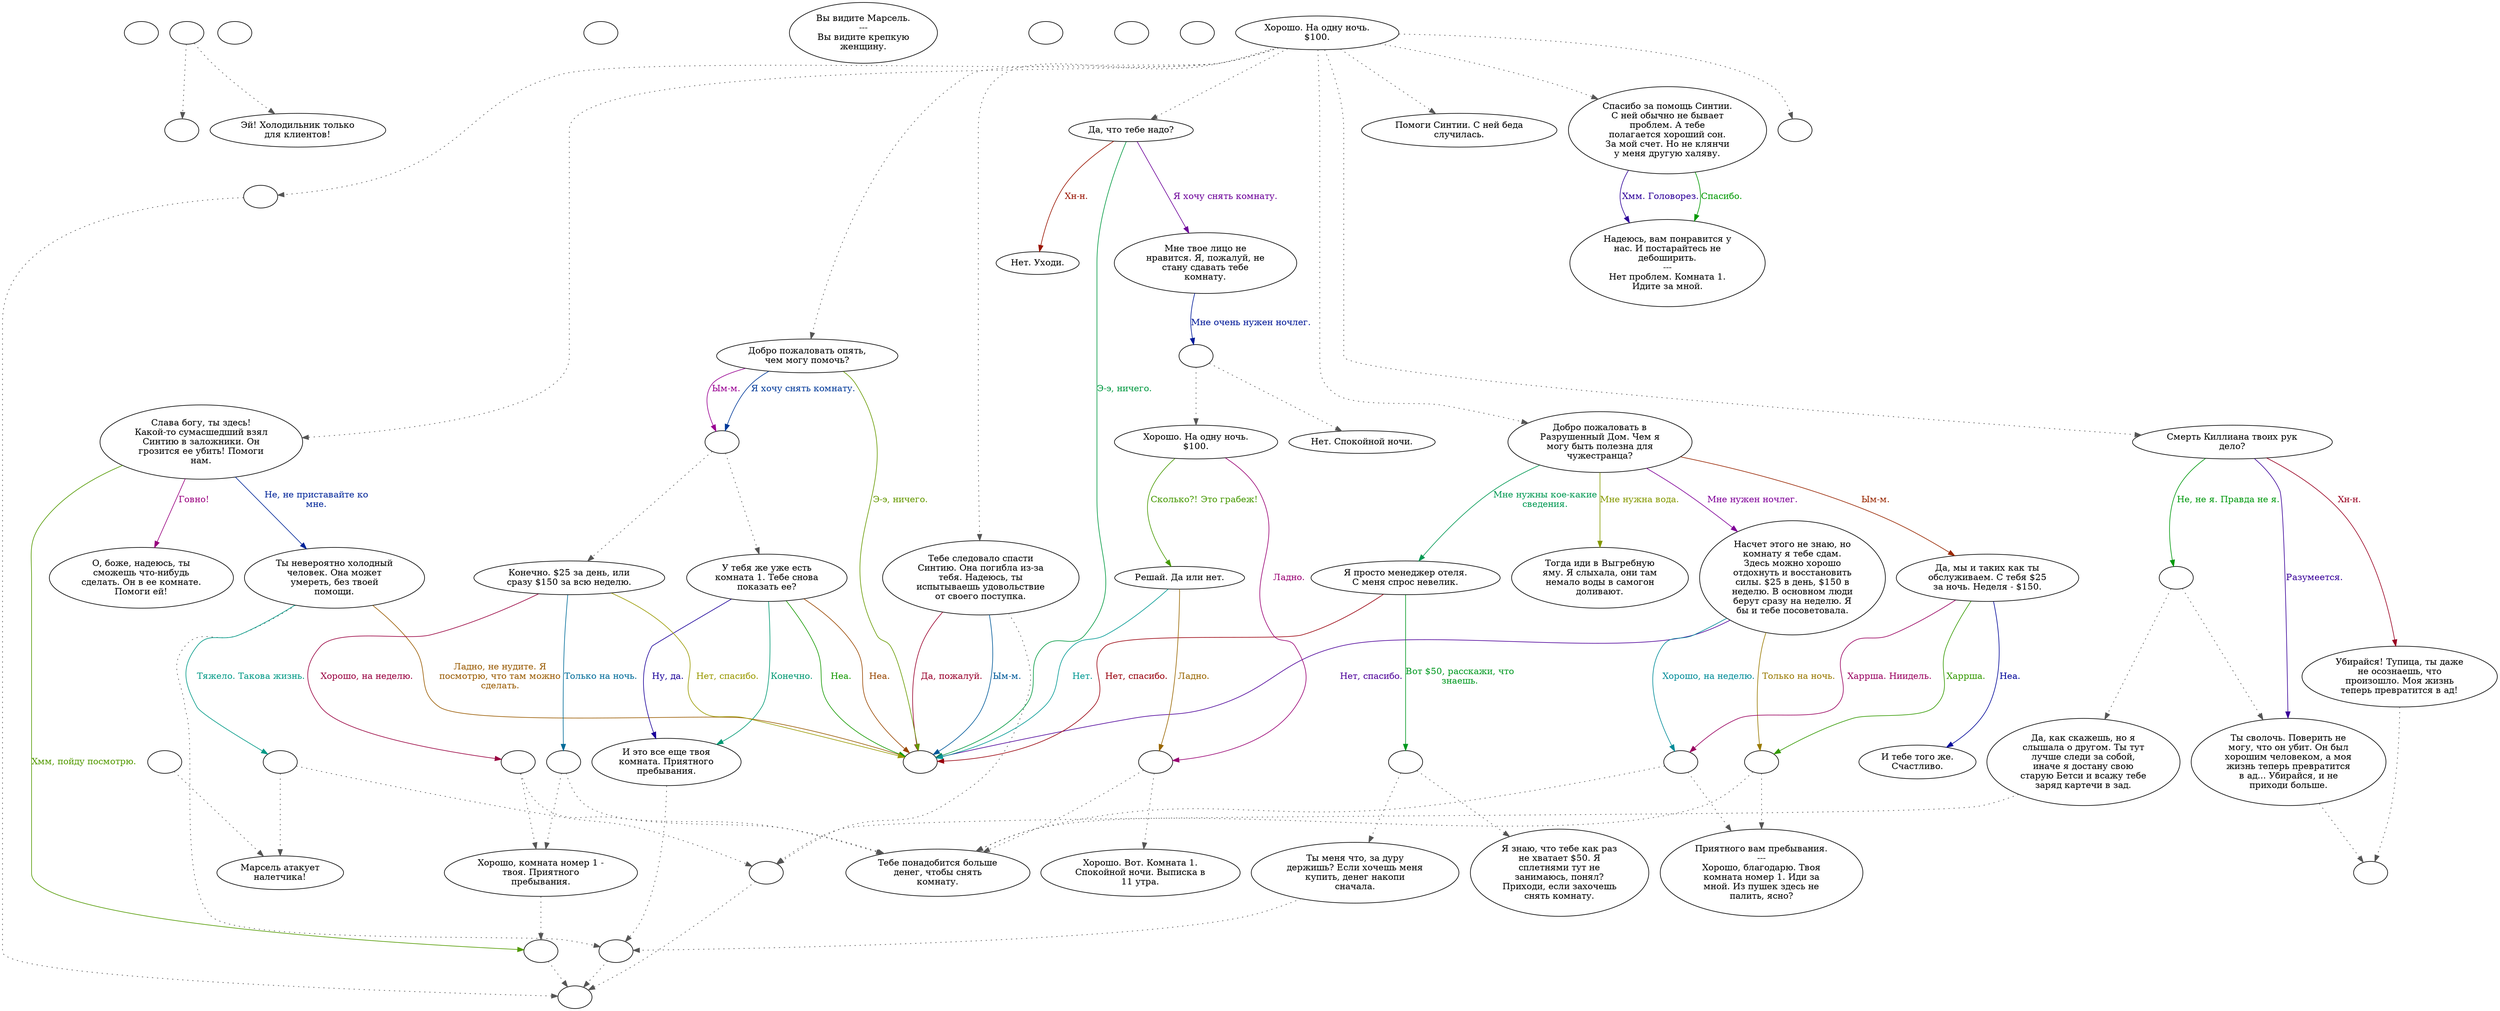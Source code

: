 digraph marcelle {
  "start" [style=filled       fillcolor="#FFFFFF"       color="#000000"]
  "start" [label=""]
  "critter_p_proc" [style=filled       fillcolor="#FFFFFF"       color="#000000"]
  "critter_p_proc" -> "sleeping" [style=dotted color="#555555"]
  "critter_p_proc" -> "Marcelles33" [style=dotted color="#555555"]
  "critter_p_proc" [label=""]
  "damage_p_proc" [style=filled       fillcolor="#FFFFFF"       color="#000000"]
  "damage_p_proc" [label=""]
  "destroy_p_proc" [style=filled       fillcolor="#FFFFFF"       color="#000000"]
  "destroy_p_proc" [label=""]
  "look_at_p_proc" [style=filled       fillcolor="#FFFFFF"       color="#000000"]
  "look_at_p_proc" [label="Вы видите Марсель.\n---\nВы видите крепкую\nженщину."]
  "map_enter_p_proc" [style=filled       fillcolor="#FFFFFF"       color="#000000"]
  "map_enter_p_proc" [label=""]
  "map_update_p_proc" [style=filled       fillcolor="#FFFFFF"       color="#000000"]
  "map_update_p_proc" [label=""]
  "pickup_p_proc" [style=filled       fillcolor="#FFFFFF"       color="#000000"]
  "pickup_p_proc" [label=""]
  "talk_p_proc" [style=filled       fillcolor="#FFFFFF"       color="#000000"]
  "talk_p_proc" -> "get_reaction" [style=dotted color="#555555"]
  "talk_p_proc" -> "Marcelles00" [style=dotted color="#555555"]
  "talk_p_proc" -> "Marcelles03" [style=dotted color="#555555"]
  "talk_p_proc" -> "Marcelles04" [style=dotted color="#555555"]
  "talk_p_proc" -> "Marcelles06" [style=dotted color="#555555"]
  "talk_p_proc" -> "Marcelles29" [style=dotted color="#555555"]
  "talk_p_proc" -> "Marcelles07" [style=dotted color="#555555"]
  "talk_p_proc" -> "Marcelles22" [style=dotted color="#555555"]
  "talk_p_proc" -> "Marcelles17" [style=dotted color="#555555"]
  "talk_p_proc" -> "go_to_room" [style=dotted color="#555555"]
  "talk_p_proc" [label="Хорошо. На одну ночь.\n$100."]
  "timed_event_p_proc" [style=filled       fillcolor="#FFFFFF"       color="#000000"]
  "timed_event_p_proc" -> "Marcelles_charge_raider" [style=dotted color="#555555"]
  "timed_event_p_proc" [label=""]
  "Marcelles00" [style=filled       fillcolor="#FFFFFF"       color="#000000"]
  "Marcelles00" [label="Слава богу, ты здесь!\nКакой-то сумасшедший взял\nСинтию в заложники. Он\nгрозится ее убить! Помоги\nнам."]
  "Marcelles00" -> "Marcelles02" [label="Не, не приставайте ко\nмне." color="#002699" fontcolor="#002699"]
  "Marcelles00" -> "UpReact" [label="Хмм, пойду посмотрю." color="#529900" fontcolor="#529900"]
  "Marcelles00" -> "Marcelles01" [label="Говно!" color="#99007F" fontcolor="#99007F"]
  "Marcelles01" [style=filled       fillcolor="#FFFFFF"       color="#000000"]
  "Marcelles01" [label="О, боже, надеюсь, ты\nсможешь что-нибудь\nсделать. Он в ее комнате.\nПомоги ей!"]
  "Marcelles02" [style=filled       fillcolor="#FFFFFF"       color="#000000"]
  "Marcelles02" -> "DownReact" [style=dotted color="#555555"]
  "Marcelles02" [label="Ты невероятно холодный\nчеловек. Она может\nумереть, без твоей\nпомощи."]
  "Marcelles02" -> "Marcelles02a" [label="Тяжело. Такова жизнь." color="#009986" fontcolor="#009986"]
  "Marcelles02" -> "MarcellesEnd" [label="Ладно, не нудите. Я\nпосмотрю, что там можно\nсделать." color="#995A00" fontcolor="#995A00"]
  "Marcelles02a" [style=filled       fillcolor="#FFFFFF"       color="#000000"]
  "Marcelles02a" -> "BigDownReact" [style=dotted color="#555555"]
  "Marcelles02a" -> "Marcelles_charge_raider" [style=dotted color="#555555"]
  "Marcelles02a" [label=""]
  "Marcelles03" [style=filled       fillcolor="#FFFFFF"       color="#000000"]
  "Marcelles03" [label="Помоги Синтии. С ней беда\nслучилась."]
  "Marcelles04" [style=filled       fillcolor="#FFFFFF"       color="#000000"]
  "Marcelles04" [label="Спасибо за помощь Синтии.\nС ней обычно не бывает\nпроблем. А тебе\nполагается хороший сон.\nЗа мой счет. Но не клянчи\nу меня другую халяву."]
  "Marcelles04" -> "Marcelles05" [label="Хмм. Головорез." color="#2D0099" fontcolor="#2D0099"]
  "Marcelles04" -> "Marcelles05" [label="Спасибо." color="#009901" fontcolor="#009901"]
  "Marcelles05" [style=filled       fillcolor="#FFFFFF"       color="#000000"]
  "Marcelles05" [label="Надеюсь, вам понравится у\nнас. И постарайтесь не\nдебоширить.\n---\nНет проблем. Комната 1.\nИдите за мной."]
  "Marcelles06" [style=filled       fillcolor="#FFFFFF"       color="#000000"]
  "Marcelles06" -> "BigDownReact" [style=dotted color="#555555"]
  "Marcelles06" [label="Тебе следовало спасти\nСинтию. Она погибла из-за\nтебя. Надеюсь, ты\nиспытываешь удовольствие\nот своего поступка."]
  "Marcelles06" -> "MarcellesEnd" [label="Да, пожалуй." color="#99002C" fontcolor="#99002C"]
  "Marcelles06" -> "MarcellesEnd" [label="Ым-м." color="#005999" fontcolor="#005999"]
  "Marcelles07" [style=filled       fillcolor="#FFFFFF"       color="#000000"]
  "Marcelles07" [label="Добро пожаловать в\nРазрушенный Дом. Чем я\nмогу быть полезна для\nчужестранца?"]
  "Marcelles07" -> "Marcelles12" [label="Мне нужна вода." color="#859900" fontcolor="#859900"]
  "Marcelles07" -> "Marcelles13" [label="Мне нужен ночлег." color="#800099" fontcolor="#800099"]
  "Marcelles07" -> "Marcelles14" [label="Мне нужны кое-какие\nсведения." color="#009953" fontcolor="#009953"]
  "Marcelles07" -> "Marcelles08" [label="Ым-м." color="#992700" fontcolor="#992700"]
  "Marcelles08" [style=filled       fillcolor="#FFFFFF"       color="#000000"]
  "Marcelles08" [label="Да, мы и таких как ты\nобслуживаем. С тебя $25\nза ночь. Неделя - $150."]
  "Marcelles08" -> "Marcelles09" [label="Неа." color="#000699" fontcolor="#000699"]
  "Marcelles08" -> "Marcelles08a" [label="Харрша." color="#339900" fontcolor="#339900"]
  "Marcelles08" -> "Marcelles08b" [label="Харрша. Ниидель." color="#99005F" fontcolor="#99005F"]
  "Marcelles08a" [style=filled       fillcolor="#FFFFFF"       color="#000000"]
  "Marcelles08a" -> "Marcelles10" [style=dotted color="#555555"]
  "Marcelles08a" -> "Marcelles11" [style=dotted color="#555555"]
  "Marcelles08a" [label=""]
  "Marcelles08b" [style=filled       fillcolor="#FFFFFF"       color="#000000"]
  "Marcelles08b" -> "Marcelles10" [style=dotted color="#555555"]
  "Marcelles08b" -> "Marcelles11" [style=dotted color="#555555"]
  "Marcelles08b" [label=""]
  "Marcelles09" [style=filled       fillcolor="#FFFFFF"       color="#000000"]
  "Marcelles09" [label="И тебе того же.\nСчастливо."]
  "Marcelles10" [style=filled       fillcolor="#FFFFFF"       color="#000000"]
  "Marcelles10" [label="Приятного вам пребывания.\n---\nХорошо, благодарю. Твоя\nкомната номер 1. Иди за\nмной. Из пушек здесь не\nпалить, ясно?"]
  "Marcelles11" [style=filled       fillcolor="#FFFFFF"       color="#000000"]
  "Marcelles11" [label="Тебе понадобится больше\nденег, чтобы снять\nкомнату."]
  "Marcelles12" [style=filled       fillcolor="#FFFFFF"       color="#000000"]
  "Marcelles12" [label="Тогда иди в Выгребную\nяму. Я слыхала, они там\nнемало воды в самогон\nдоливают."]
  "Marcelles13" [style=filled       fillcolor="#FFFFFF"       color="#000000"]
  "Marcelles13" [label="Насчет этого не знаю, но\nкомнату я тебе сдам.\nЗдесь можно хорошо\nотдохнуть и восстановить\nсилы. $25 в день, $150 в\nнеделю. В основном люди\nберут сразу на неделю. Я\nбы и тебе посоветовала."]
  "Marcelles13" -> "Marcelles08b" [label="Хорошо, на неделю." color="#008C99" fontcolor="#008C99"]
  "Marcelles13" -> "Marcelles08a" [label="Только на ночь." color="#997900" fontcolor="#997900"]
  "Marcelles13" -> "MarcellesEnd" [label="Нет, спасибо." color="#4D0099" fontcolor="#4D0099"]
  "Marcelles14" [style=filled       fillcolor="#FFFFFF"       color="#000000"]
  "Marcelles14" [label="Я просто менеджер отеля.\nС меня спрос невелик."]
  "Marcelles14" -> "Marcelles14a" [label="Вот $50, расскажи, что\nзнаешь." color="#009920" fontcolor="#009920"]
  "Marcelles14" -> "MarcellesEnd" [label="Нет, спасибо." color="#99000D" fontcolor="#99000D"]
  "Marcelles14a" [style=filled       fillcolor="#FFFFFF"       color="#000000"]
  "Marcelles14a" -> "Marcelles15" [style=dotted color="#555555"]
  "Marcelles14a" -> "Marcelles16" [style=dotted color="#555555"]
  "Marcelles14a" [label=""]
  "Marcelles15" [style=filled       fillcolor="#FFFFFF"       color="#000000"]
  "Marcelles15" [label="Я знаю, что тебе как раз\nне хватает $50. Я\nсплетнями тут не\nзанимаюсь, понял?\nПриходи, если захочешь\nснять комнату."]
  "Marcelles16" [style=filled       fillcolor="#FFFFFF"       color="#000000"]
  "Marcelles16" -> "DownReact" [style=dotted color="#555555"]
  "Marcelles16" [label="Ты меня что, за дуру\nдержишь? Если хочешь меня\nкупить, денег накопи\nсначала."]
  "Marcelles17" [style=filled       fillcolor="#FFFFFF"       color="#000000"]
  "Marcelles17" [label="Добро пожаловать опять,\nчем могу помочь?"]
  "Marcelles17" -> "Marcelles17a" [label="Я хочу снять комнату." color="#003999" fontcolor="#003999"]
  "Marcelles17" -> "MarcellesEnd" [label="Э-э, ничего." color="#669900" fontcolor="#669900"]
  "Marcelles17" -> "Marcelles17a" [label="Ым-м." color="#990092" fontcolor="#990092"]
  "Marcelles17a" [style=filled       fillcolor="#FFFFFF"       color="#000000"]
  "Marcelles17a" -> "Marcelles18" [style=dotted color="#555555"]
  "Marcelles17a" -> "Marcelles20" [style=dotted color="#555555"]
  "Marcelles17a" [label=""]
  "Marcelles18" [style=filled       fillcolor="#FFFFFF"       color="#000000"]
  "Marcelles18" [label="У тебя же уже есть\nкомната 1. Тебе снова\nпоказать ее?"]
  "Marcelles18" -> "Marcelles18a" [label="Конечно." color="#009973" fontcolor="#009973"]
  "Marcelles18" -> "MarcellesEnd" [label="Неа." color="#994600" fontcolor="#994600"]
  "Marcelles18" -> "Marcelles18a" [label="Ну, да." color="#1A0099" fontcolor="#1A0099"]
  "Marcelles18" -> "MarcellesEnd" [label="Неа." color="#139900" fontcolor="#139900"]
  "Marcelles18a" [style=filled       fillcolor="#FFFFFF"       color="#000000"]
  "Marcelles18a" -> "DownReact" [style=dotted color="#555555"]
  "Marcelles18a" [label="И это все еще твоя\nкомната. Приятного\nпребывания."]
  "Marcelles19a" [style=filled       fillcolor="#FFFFFF"       color="#000000"]
  "Marcelles19a" -> "Marcelles21" [style=dotted color="#555555"]
  "Marcelles19a" -> "Marcelles11" [style=dotted color="#555555"]
  "Marcelles19a" [label=""]
  "Marcelles19b" [style=filled       fillcolor="#FFFFFF"       color="#000000"]
  "Marcelles19b" -> "Marcelles21" [style=dotted color="#555555"]
  "Marcelles19b" -> "Marcelles11" [style=dotted color="#555555"]
  "Marcelles19b" [label=""]
  "Marcelles20" [style=filled       fillcolor="#FFFFFF"       color="#000000"]
  "Marcelles20" [label="Конечно. $25 за день, или\nсразу $150 за всю неделю."]
  "Marcelles20" -> "Marcelles19b" [label="Хорошо, на неделю." color="#990040" fontcolor="#990040"]
  "Marcelles20" -> "Marcelles19a" [label="Только на ночь." color="#006C99" fontcolor="#006C99"]
  "Marcelles20" -> "MarcellesEnd" [label="Нет, спасибо." color="#999900" fontcolor="#999900"]
  "Marcelles21" [style=filled       fillcolor="#FFFFFF"       color="#000000"]
  "Marcelles21" -> "UpReact" [style=dotted color="#555555"]
  "Marcelles21" [label="Хорошо, комната номер 1 -\nтвоя. Приятного\nпребывания."]
  "Marcelles22" [style=filled       fillcolor="#FFFFFF"       color="#000000"]
  "Marcelles22" [label="Да, что тебе надо?"]
  "Marcelles22" -> "Marcelles24" [label="Я хочу снять комнату." color="#6C0099" fontcolor="#6C0099"]
  "Marcelles22" -> "MarcellesEnd" [label="Э-э, ничего." color="#009940" fontcolor="#009940"]
  "Marcelles22" -> "Marcelles23" [label="Хн-н." color="#991300" fontcolor="#991300"]
  "Marcelles23" [style=filled       fillcolor="#FFFFFF"       color="#000000"]
  "Marcelles23" [label="Нет. Уходи."]
  "Marcelles24" [style=filled       fillcolor="#FFFFFF"       color="#000000"]
  "Marcelles24" [label="Мне твое лицо не\nнравится. Я, пожалуй, не\nстану сдавать тебе\nкомнату."]
  "Marcelles24" -> "Marcelles24a" [label="Мне очень нужен ночлег." color="#001A99" fontcolor="#001A99"]
  "Marcelles24a" [style=filled       fillcolor="#FFFFFF"       color="#000000"]
  "Marcelles24a" -> "Marcelles26" [style=dotted color="#555555"]
  "Marcelles24a" -> "Marcelles25" [style=dotted color="#555555"]
  "Marcelles24a" [label=""]
  "Marcelles25" [style=filled       fillcolor="#FFFFFF"       color="#000000"]
  "Marcelles25" [label="Нет. Спокойной ночи."]
  "Marcelles26" [style=filled       fillcolor="#FFFFFF"       color="#000000"]
  "Marcelles26" [label="Хорошо. На одну ночь.\n$100."]
  "Marcelles26" -> "Marcelles27" [label="Сколько?! Это грабеж!" color="#469900" fontcolor="#469900"]
  "Marcelles26" -> "Marcelles26a" [label="Ладно." color="#990073" fontcolor="#990073"]
  "Marcelles26a" [style=filled       fillcolor="#FFFFFF"       color="#000000"]
  "Marcelles26a" -> "Marcelles28" [style=dotted color="#555555"]
  "Marcelles26a" -> "Marcelles11" [style=dotted color="#555555"]
  "Marcelles26a" [label=""]
  "Marcelles27" [style=filled       fillcolor="#FFFFFF"       color="#000000"]
  "Marcelles27" [label="Решай. Да или нет."]
  "Marcelles27" -> "MarcellesEnd" [label="Нет." color="#009993" fontcolor="#009993"]
  "Marcelles27" -> "Marcelles26a" [label="Ладно." color="#996600" fontcolor="#996600"]
  "Marcelles28" [style=filled       fillcolor="#FFFFFF"       color="#000000"]
  "Marcelles28" [label="Хорошо. Вот. Комната 1.\nСпокойной ночи. Выписка в\n11 утра."]
  "Marcelles29" [style=filled       fillcolor="#FFFFFF"       color="#000000"]
  "Marcelles29" [label="Смерть Киллиана твоих рук\nдело?"]
  "Marcelles29" -> "Marcelles31" [label="Разумеется." color="#390099" fontcolor="#390099"]
  "Marcelles29" -> "Marcelles29a" [label="Не, не я. Правда не я." color="#00990D" fontcolor="#00990D"]
  "Marcelles29" -> "Marcelles30" [label="Хн-н." color="#990020" fontcolor="#990020"]
  "Marcelles29a" [style=filled       fillcolor="#FFFFFF"       color="#000000"]
  "Marcelles29a" -> "Marcelles32" [style=dotted color="#555555"]
  "Marcelles29a" -> "Marcelles31" [style=dotted color="#555555"]
  "Marcelles29a" [label=""]
  "Marcelles30" [style=filled       fillcolor="#FFFFFF"       color="#000000"]
  "Marcelles30" -> "BottomReact" [style=dotted color="#555555"]
  "Marcelles30" [label="Убирайся! Тупица, ты даже\nне осознаешь, что\nпроизошло. Моя жизнь\nтеперь превратится в ад!"]
  "Marcelles31" [style=filled       fillcolor="#FFFFFF"       color="#000000"]
  "Marcelles31" -> "BottomReact" [style=dotted color="#555555"]
  "Marcelles31" [label="Ты сволочь. Поверить не\nмогу, что он убит. Он был\nхорошим человеком, а моя\nжизнь теперь превратится\nв ад... Убирайся, и не\nприходи больше."]
  "Marcelles32" [style=filled       fillcolor="#FFFFFF"       color="#000000"]
  "Marcelles32" -> "BigDownReact" [style=dotted color="#555555"]
  "Marcelles32" [label="Да, как скажешь, но я\nслышала о другом. Ты тут\nлучше следи за собой,\nиначе я достану свою\nстарую Бетси и всажу тебе\nзаряд картечи в зад."]
  "Marcelles33" [style=filled       fillcolor="#FFFFFF"       color="#000000"]
  "Marcelles33" [label="Эй! Холодильник только\nдля клиентов!"]
  "go_to_room" [style=filled       fillcolor="#FFFFFF"       color="#000000"]
  "go_to_room" [label=""]
  "MarcellesEnd" [style=filled       fillcolor="#FFFFFF"       color="#000000"]
  "MarcellesEnd" [label=""]
  "Marcelles_charge_raider" [style=filled       fillcolor="#FFFFFF"       color="#000000"]
  "Marcelles_charge_raider" [label="Марсель атакует\nналетчика!"]
  "sleeping" [style=filled       fillcolor="#FFFFFF"       color="#000000"]
  "sleeping" [label=""]
  "get_reaction" [style=filled       fillcolor="#FFFFFF"       color="#000000"]
  "get_reaction" -> "ReactToLevel" [style=dotted color="#555555"]
  "get_reaction" [label=""]
  "ReactToLevel" [style=filled       fillcolor="#FFFFFF"       color="#000000"]
  "ReactToLevel" [label=""]
  "UpReact" [style=filled       fillcolor="#FFFFFF"       color="#000000"]
  "UpReact" -> "ReactToLevel" [style=dotted color="#555555"]
  "UpReact" [label=""]
  "DownReact" [style=filled       fillcolor="#FFFFFF"       color="#000000"]
  "DownReact" -> "ReactToLevel" [style=dotted color="#555555"]
  "DownReact" [label=""]
  "BottomReact" [style=filled       fillcolor="#FFFFFF"       color="#000000"]
  "BottomReact" [label=""]
  "BigDownReact" [style=filled       fillcolor="#FFFFFF"       color="#000000"]
  "BigDownReact" -> "ReactToLevel" [style=dotted color="#555555"]
  "BigDownReact" [label=""]
}